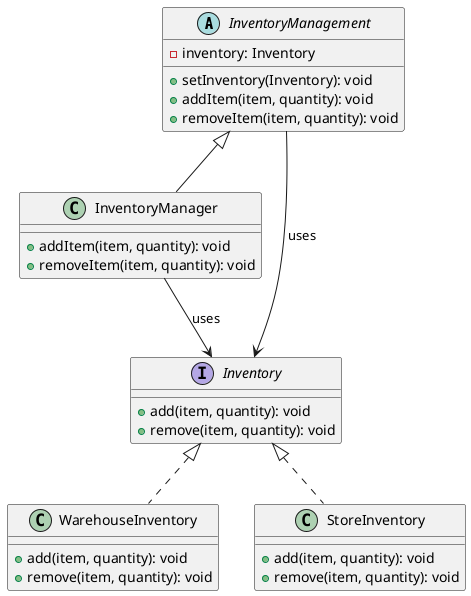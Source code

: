 @startuml

abstract class InventoryManagement {
  - inventory: Inventory
  + setInventory(Inventory): void
  + addItem(item, quantity): void
  + removeItem(item, quantity): void
}

class InventoryManager extends InventoryManagement {
  + addItem(item, quantity): void
  + removeItem(item, quantity): void
}

interface Inventory {
  + add(item, quantity): void
  + remove(item, quantity): void
}

class WarehouseInventory implements Inventory {
  + add(item, quantity): void
  + remove(item, quantity): void
}

class StoreInventory implements Inventory {
  + add(item, quantity): void
  + remove(item, quantity): void
}

InventoryManagement --> Inventory : uses
InventoryManager --> Inventory : uses

@enduml